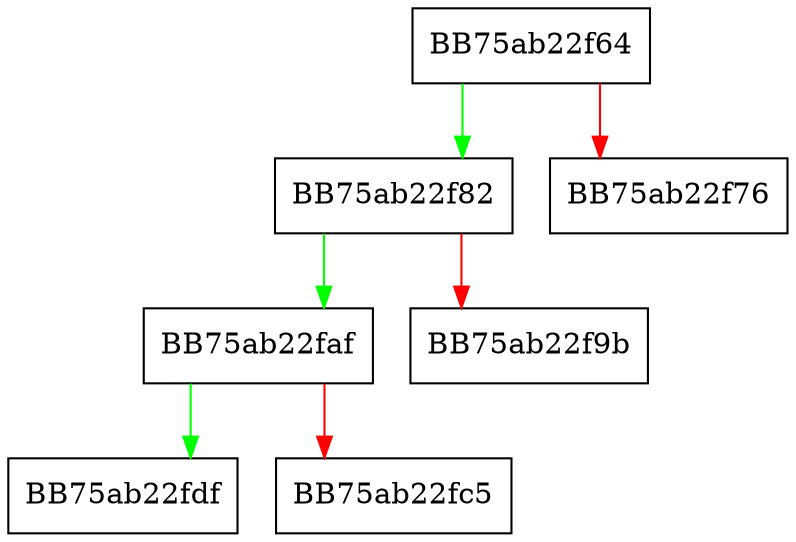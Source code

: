 digraph append_utf8 {
  node [shape="box"];
  graph [splines=ortho];
  BB75ab22f64 -> BB75ab22f82 [color="green"];
  BB75ab22f64 -> BB75ab22f76 [color="red"];
  BB75ab22f82 -> BB75ab22faf [color="green"];
  BB75ab22f82 -> BB75ab22f9b [color="red"];
  BB75ab22faf -> BB75ab22fdf [color="green"];
  BB75ab22faf -> BB75ab22fc5 [color="red"];
}